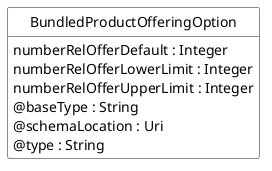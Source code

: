 @startuml
hide circle
hide methods
hide stereotype
show <<Enumeration>> stereotype
skinparam class {
   BackgroundColor<<Enumeration>> #E6F5F7
   BackgroundColor<<Ref>> #FFFFE0
   BackgroundColor<<Pivot>> #FFFFFFF
   BackgroundColor<<SimpleType>> #E2F0DA
   BackgroundColor #FCF2E3
}

class BundledProductOfferingOption <<Pivot>> {
    numberRelOfferDefault : Integer
    numberRelOfferLowerLimit : Integer
    numberRelOfferUpperLimit : Integer
    @baseType : String
    @schemaLocation : Uri
    @type : String
}


@enduml